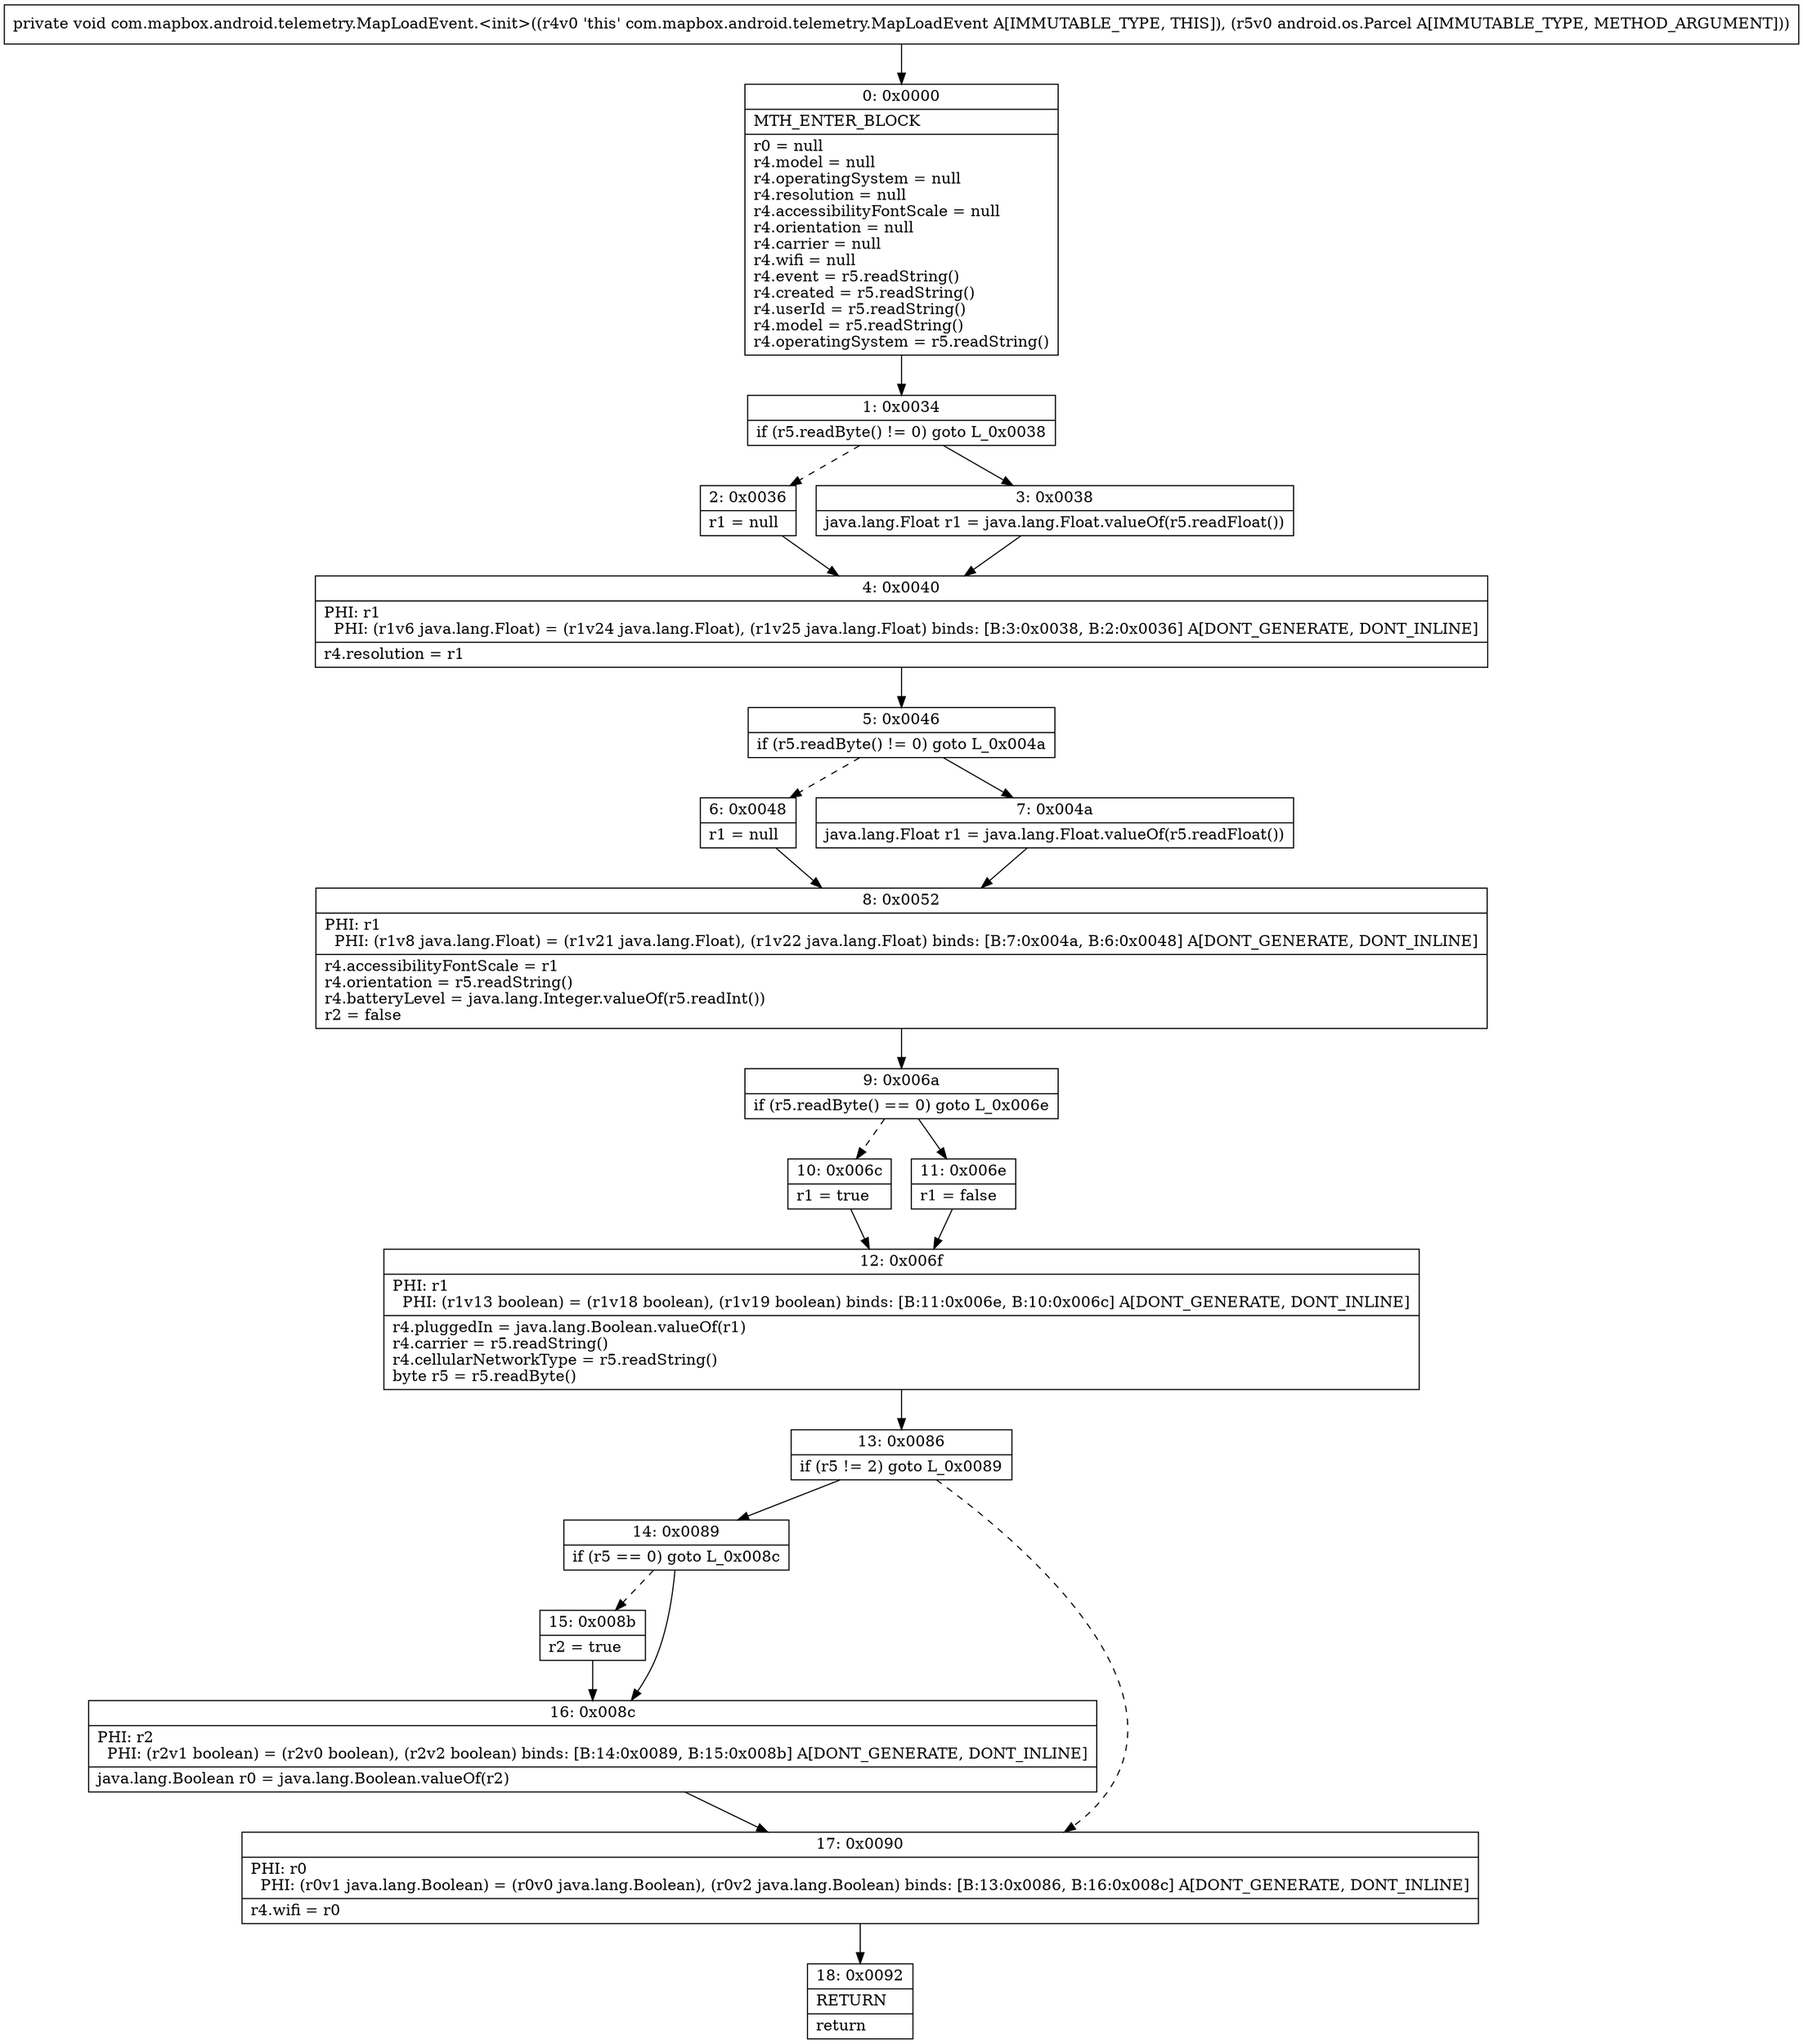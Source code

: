 digraph "CFG forcom.mapbox.android.telemetry.MapLoadEvent.\<init\>(Landroid\/os\/Parcel;)V" {
Node_0 [shape=record,label="{0\:\ 0x0000|MTH_ENTER_BLOCK\l|r0 = null\lr4.model = null\lr4.operatingSystem = null\lr4.resolution = null\lr4.accessibilityFontScale = null\lr4.orientation = null\lr4.carrier = null\lr4.wifi = null\lr4.event = r5.readString()\lr4.created = r5.readString()\lr4.userId = r5.readString()\lr4.model = r5.readString()\lr4.operatingSystem = r5.readString()\l}"];
Node_1 [shape=record,label="{1\:\ 0x0034|if (r5.readByte() != 0) goto L_0x0038\l}"];
Node_2 [shape=record,label="{2\:\ 0x0036|r1 = null\l}"];
Node_3 [shape=record,label="{3\:\ 0x0038|java.lang.Float r1 = java.lang.Float.valueOf(r5.readFloat())\l}"];
Node_4 [shape=record,label="{4\:\ 0x0040|PHI: r1 \l  PHI: (r1v6 java.lang.Float) = (r1v24 java.lang.Float), (r1v25 java.lang.Float) binds: [B:3:0x0038, B:2:0x0036] A[DONT_GENERATE, DONT_INLINE]\l|r4.resolution = r1\l}"];
Node_5 [shape=record,label="{5\:\ 0x0046|if (r5.readByte() != 0) goto L_0x004a\l}"];
Node_6 [shape=record,label="{6\:\ 0x0048|r1 = null\l}"];
Node_7 [shape=record,label="{7\:\ 0x004a|java.lang.Float r1 = java.lang.Float.valueOf(r5.readFloat())\l}"];
Node_8 [shape=record,label="{8\:\ 0x0052|PHI: r1 \l  PHI: (r1v8 java.lang.Float) = (r1v21 java.lang.Float), (r1v22 java.lang.Float) binds: [B:7:0x004a, B:6:0x0048] A[DONT_GENERATE, DONT_INLINE]\l|r4.accessibilityFontScale = r1\lr4.orientation = r5.readString()\lr4.batteryLevel = java.lang.Integer.valueOf(r5.readInt())\lr2 = false\l}"];
Node_9 [shape=record,label="{9\:\ 0x006a|if (r5.readByte() == 0) goto L_0x006e\l}"];
Node_10 [shape=record,label="{10\:\ 0x006c|r1 = true\l}"];
Node_11 [shape=record,label="{11\:\ 0x006e|r1 = false\l}"];
Node_12 [shape=record,label="{12\:\ 0x006f|PHI: r1 \l  PHI: (r1v13 boolean) = (r1v18 boolean), (r1v19 boolean) binds: [B:11:0x006e, B:10:0x006c] A[DONT_GENERATE, DONT_INLINE]\l|r4.pluggedIn = java.lang.Boolean.valueOf(r1)\lr4.carrier = r5.readString()\lr4.cellularNetworkType = r5.readString()\lbyte r5 = r5.readByte()\l}"];
Node_13 [shape=record,label="{13\:\ 0x0086|if (r5 != 2) goto L_0x0089\l}"];
Node_14 [shape=record,label="{14\:\ 0x0089|if (r5 == 0) goto L_0x008c\l}"];
Node_15 [shape=record,label="{15\:\ 0x008b|r2 = true\l}"];
Node_16 [shape=record,label="{16\:\ 0x008c|PHI: r2 \l  PHI: (r2v1 boolean) = (r2v0 boolean), (r2v2 boolean) binds: [B:14:0x0089, B:15:0x008b] A[DONT_GENERATE, DONT_INLINE]\l|java.lang.Boolean r0 = java.lang.Boolean.valueOf(r2)\l}"];
Node_17 [shape=record,label="{17\:\ 0x0090|PHI: r0 \l  PHI: (r0v1 java.lang.Boolean) = (r0v0 java.lang.Boolean), (r0v2 java.lang.Boolean) binds: [B:13:0x0086, B:16:0x008c] A[DONT_GENERATE, DONT_INLINE]\l|r4.wifi = r0\l}"];
Node_18 [shape=record,label="{18\:\ 0x0092|RETURN\l|return\l}"];
MethodNode[shape=record,label="{private void com.mapbox.android.telemetry.MapLoadEvent.\<init\>((r4v0 'this' com.mapbox.android.telemetry.MapLoadEvent A[IMMUTABLE_TYPE, THIS]), (r5v0 android.os.Parcel A[IMMUTABLE_TYPE, METHOD_ARGUMENT])) }"];
MethodNode -> Node_0;
Node_0 -> Node_1;
Node_1 -> Node_2[style=dashed];
Node_1 -> Node_3;
Node_2 -> Node_4;
Node_3 -> Node_4;
Node_4 -> Node_5;
Node_5 -> Node_6[style=dashed];
Node_5 -> Node_7;
Node_6 -> Node_8;
Node_7 -> Node_8;
Node_8 -> Node_9;
Node_9 -> Node_10[style=dashed];
Node_9 -> Node_11;
Node_10 -> Node_12;
Node_11 -> Node_12;
Node_12 -> Node_13;
Node_13 -> Node_14;
Node_13 -> Node_17[style=dashed];
Node_14 -> Node_15[style=dashed];
Node_14 -> Node_16;
Node_15 -> Node_16;
Node_16 -> Node_17;
Node_17 -> Node_18;
}

